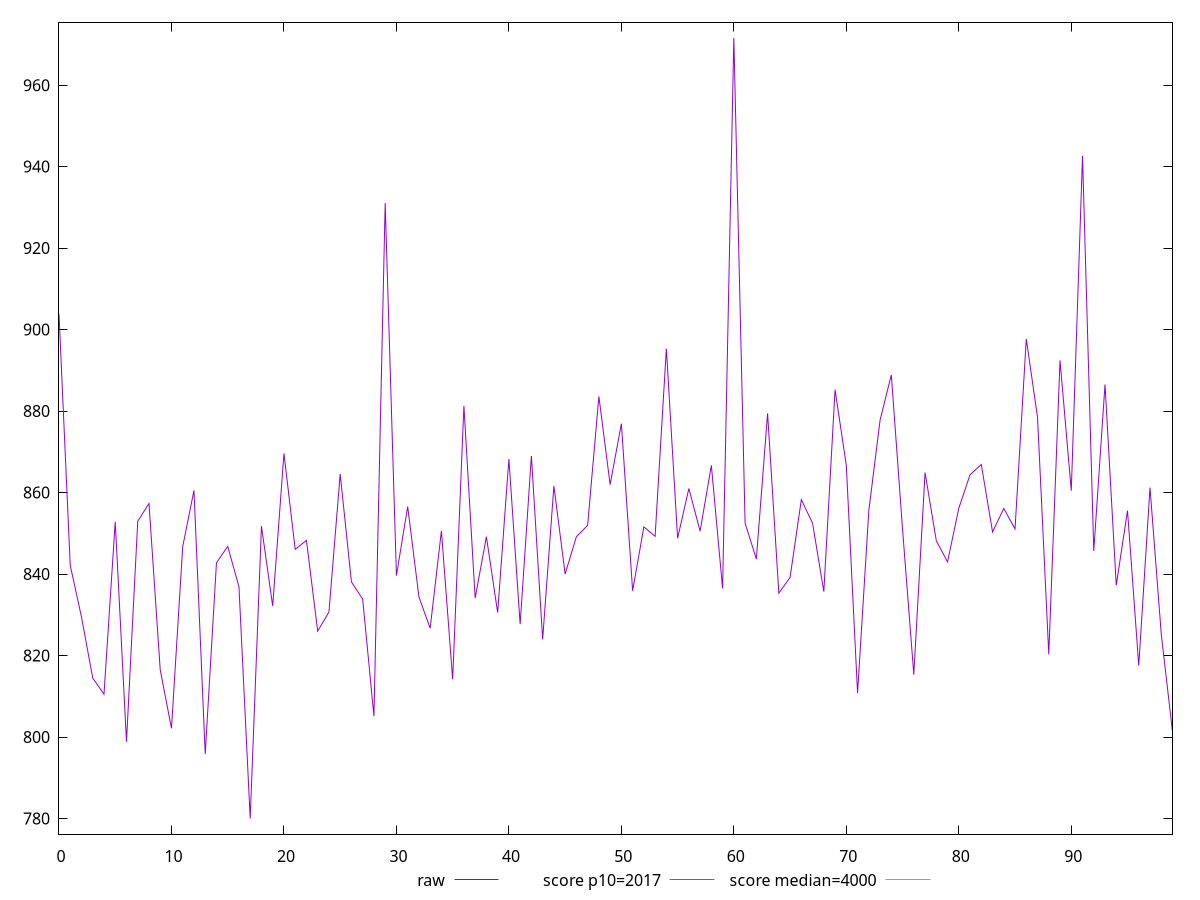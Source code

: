 reset

$raw <<EOF
0 903.7880000000004
1 842.1120000000013
2 829.4480000000005
3 814.4760000000008
4 810.5080000000013
5 852.8160000000007
6 798.8520000000005
7 852.9600000000008
8 857.3280000000009
9 816.4840000000006
10 802.1520000000005
11 846.7560000000007
12 860.5440000000009
13 795.86
14 842.7600000000007
15 846.800000000001
16 836.8880000000005
17 780.0080000000008
18 851.7640000000004
19 832.1520000000007
20 869.6080000000009
21 846.0720000000007
22 848.2560000000011
23 825.9840000000008
24 830.68
25 864.5440000000006
26 838.0720000000009
27 833.8520000000007
28 805.1200000000009
29 931.0560000000012
30 839.628000000001
31 856.5760000000009
32 834.4200000000014
33 826.7040000000012
34 850.6160000000008
35 814.152000000001
36 881.3040000000005
37 834.1000000000006
38 849.1840000000007
39 830.5520000000001
40 868.2360000000015
41 827.7000000000008
42 868.9880000000006
43 823.9680000000001
44 861.624000000001
45 840.0080000000011
46 849.168000000001
47 851.9480000000008
48 883.5960000000006
49 861.960000000001
50 876.9080000000009
51 835.9040000000011
52 851.576000000001
53 849.2720000000004
54 895.3280000000011
55 848.7920000000004
56 861.0040000000002
57 850.5320000000007
58 866.6720000000005
59 836.4520000000005
60 971.5880000000009
61 852.5040000000005
62 843.7200000000001
63 879.4360000000001
64 835.3080000000004
65 839.1960000000001
66 858.2680000000009
67 852.4640000000009
68 835.7000000000012
69 885.2560000000011
70 866.632
71 810.7920000000007
72 855.5360000000006
73 877.7680000000007
74 888.8960000000003
75 850.9760000000001
76 815.3040000000005
77 864.9080000000001
78 848.2000000000007
79 842.9880000000007
80 856.1480000000005
81 864.3680000000003
82 866.8920000000003
83 850.3360000000004
84 856.1040000000011
85 851.0800000000006
86 897.7120000000007
87 878.5120000000005
88 820.3200000000012
89 892.432000000001
90 860.4519999999999
91 942.5960000000002
92 845.6640000000003
93 886.5320000000008
94 837.2400000000008
95 855.5840000000009
96 817.5120000000004
97 861.2360000000008
98 825.2920000000007
99 801.2840000000008
EOF

set key outside below
set xrange [0:99]
set yrange [776.1764000000009:975.4196000000009]
set trange [776.1764000000009:975.4196000000009]
set terminal svg size 640, 500 enhanced background rgb 'white'
set output "reports/report_00031_2021-02-24T23-18-18.084Z/mainthread-work-breakdown/samples/card/raw/values.svg"

plot $raw title "raw" with line, \
     2017 title "score p10=2017", \
     4000 title "score median=4000"

reset
